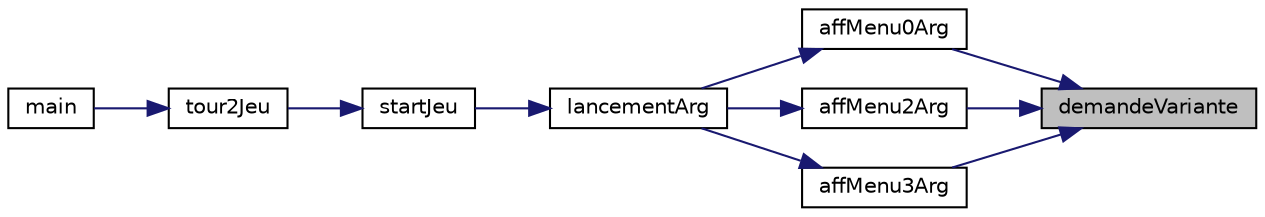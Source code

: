digraph "demandeVariante"
{
 // INTERACTIVE_SVG=YES
 // LATEX_PDF_SIZE
  edge [fontname="Helvetica",fontsize="10",labelfontname="Helvetica",labelfontsize="10"];
  node [fontname="Helvetica",fontsize="10",shape=record];
  rankdir="RL";
  Node1 [label="demandeVariante",height=0.2,width=0.4,color="black", fillcolor="grey75", style="filled", fontcolor="black",tooltip=": demande à l'utilisateur le mode de jeu souhaité"];
  Node1 -> Node2 [dir="back",color="midnightblue",fontsize="10",style="solid",fontname="Helvetica"];
  Node2 [label="affMenu0Arg",height=0.2,width=0.4,color="black", fillcolor="white", style="filled",URL="$etienne_8c.html#add191c234e4761402a10fc37c780a0dc",tooltip=": demande à l'utilisateur le niveau des bots"];
  Node2 -> Node3 [dir="back",color="midnightblue",fontsize="10",style="solid",fontname="Helvetica"];
  Node3 [label="lancementArg",height=0.2,width=0.4,color="black", fillcolor="white", style="filled",URL="$etienne_8c.html#a317970f049c6f2e6b462f99649c76b60",tooltip=": demande à l'utilisateur le niveau des bots"];
  Node3 -> Node4 [dir="back",color="midnightblue",fontsize="10",style="solid",fontname="Helvetica"];
  Node4 [label="startJeu",height=0.2,width=0.4,color="black", fillcolor="white", style="filled",URL="$paul_8c.html#aa6907d9a4dfdf2849cd992c0d29d1e36",tooltip=": Lance le jeu avec les arguments données par le joueur"];
  Node4 -> Node5 [dir="back",color="midnightblue",fontsize="10",style="solid",fontname="Helvetica"];
  Node5 [label="tour2Jeu",height=0.2,width=0.4,color="black", fillcolor="white", style="filled",URL="$paul_8c.html#af93d3121afa95f7a3e7d318fa364f568",tooltip=": Lance le jeu et fait une boucle tant que le jeu n'est pas fini"];
  Node5 -> Node6 [dir="back",color="midnightblue",fontsize="10",style="solid",fontname="Helvetica"];
  Node6 [label="main",height=0.2,width=0.4,color="black", fillcolor="white", style="filled",URL="$main_8c.html#ac4c0f8a8146b128f1b8f920e3a9c3b1e",tooltip=" "];
  Node1 -> Node7 [dir="back",color="midnightblue",fontsize="10",style="solid",fontname="Helvetica"];
  Node7 [label="affMenu2Arg",height=0.2,width=0.4,color="black", fillcolor="white", style="filled",URL="$etienne_8c.html#a916fd519f8a566d0aadc4244c72dbb8f",tooltip=": demande à l'utilisateur le niveau des bots"];
  Node7 -> Node3 [dir="back",color="midnightblue",fontsize="10",style="solid",fontname="Helvetica"];
  Node1 -> Node8 [dir="back",color="midnightblue",fontsize="10",style="solid",fontname="Helvetica"];
  Node8 [label="affMenu3Arg",height=0.2,width=0.4,color="black", fillcolor="white", style="filled",URL="$etienne_8c.html#ad4da5cc4733ebd4b260a7e09c06c7fad",tooltip=": demande à l'utilisateur le niveau des bots"];
  Node8 -> Node3 [dir="back",color="midnightblue",fontsize="10",style="solid",fontname="Helvetica"];
}
